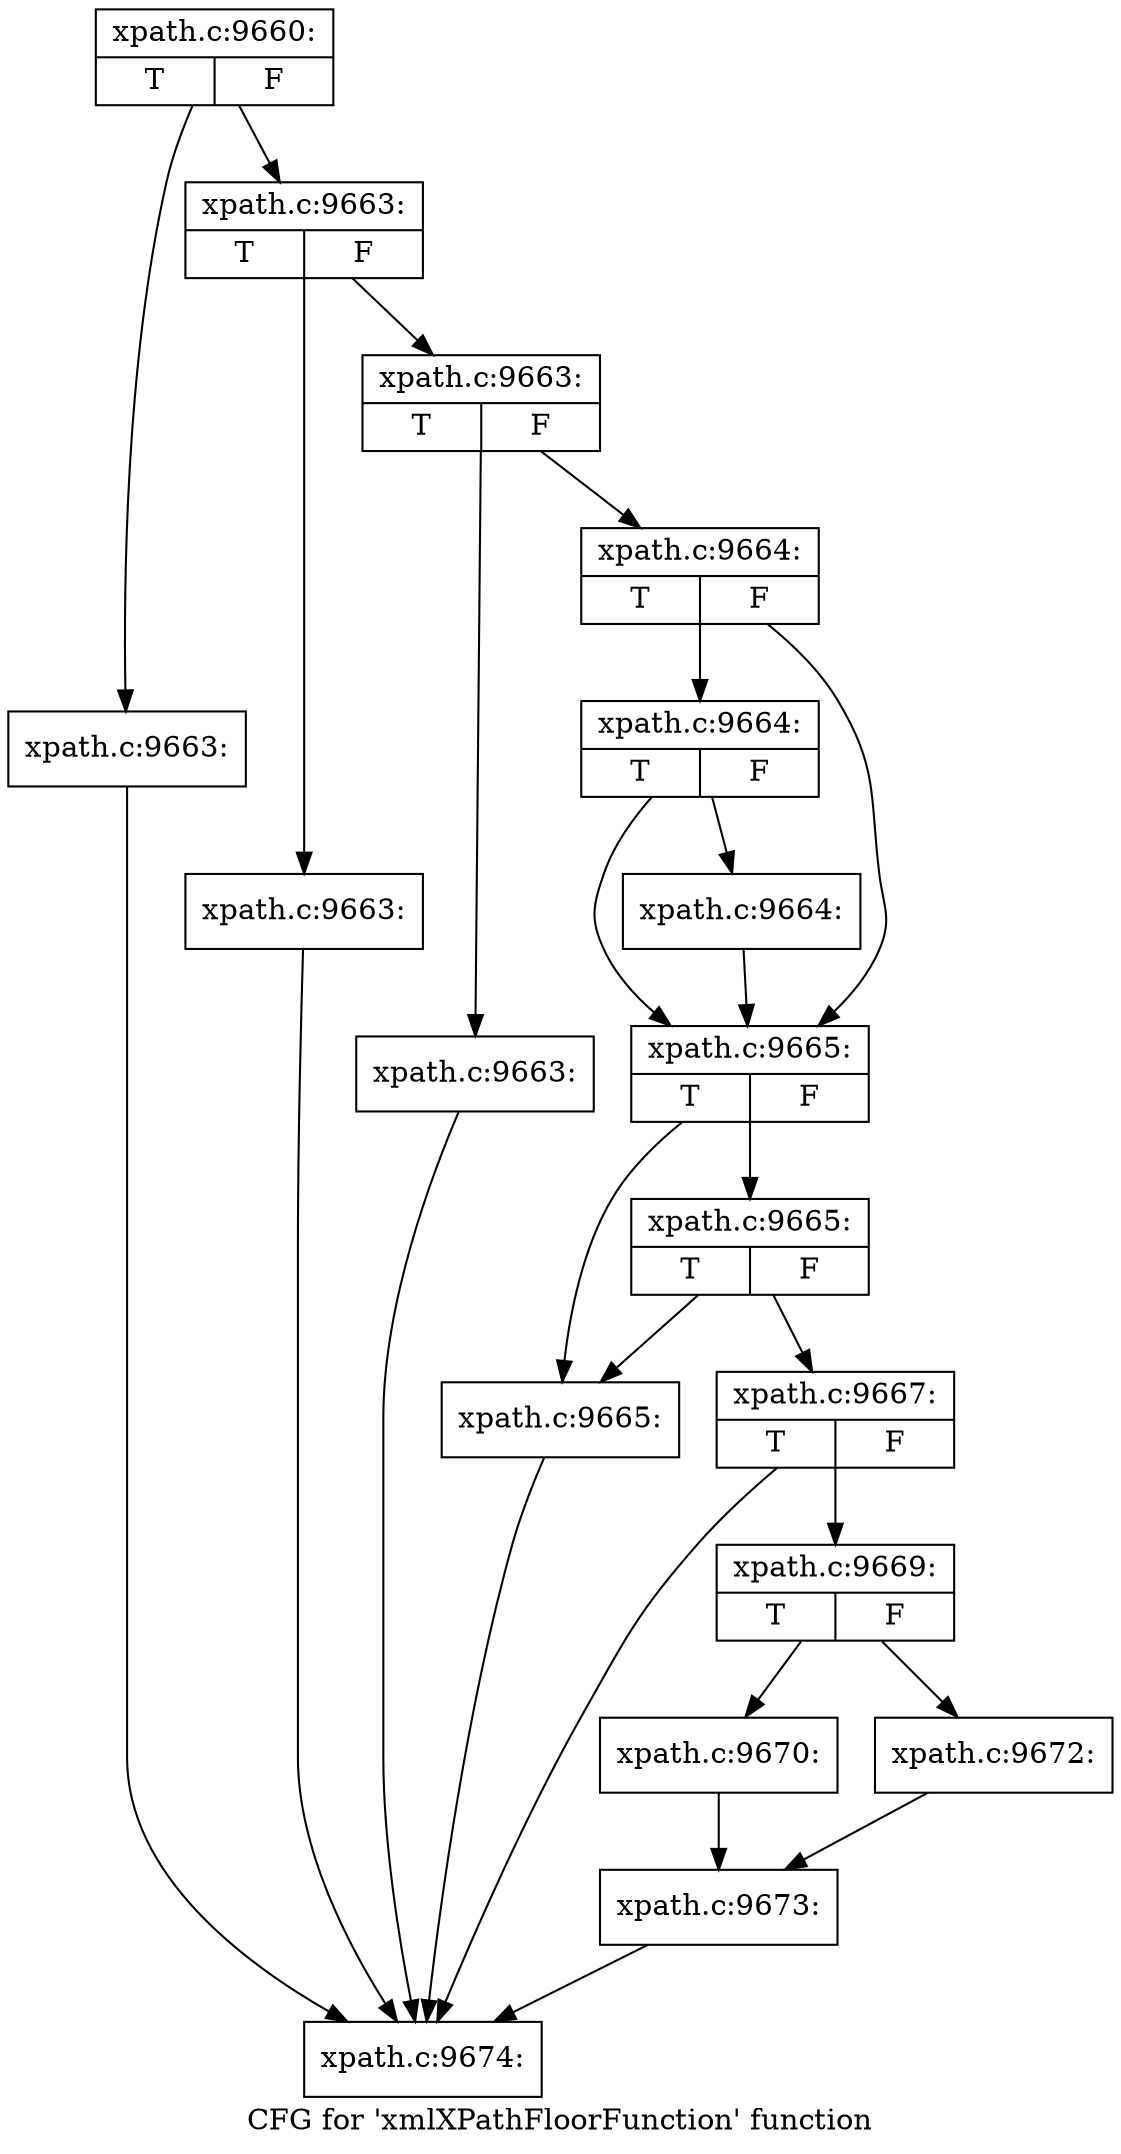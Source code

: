 digraph "CFG for 'xmlXPathFloorFunction' function" {
	label="CFG for 'xmlXPathFloorFunction' function";

	Node0x4af14f0 [shape=record,label="{xpath.c:9660:|{<s0>T|<s1>F}}"];
	Node0x4af14f0 -> Node0x4af1f80;
	Node0x4af14f0 -> Node0x4af1fd0;
	Node0x4af1f80 [shape=record,label="{xpath.c:9663:}"];
	Node0x4af1f80 -> Node0x4af4a40;
	Node0x4af1fd0 [shape=record,label="{xpath.c:9663:|{<s0>T|<s1>F}}"];
	Node0x4af1fd0 -> Node0x4af2290;
	Node0x4af1fd0 -> Node0x4af22e0;
	Node0x4af2290 [shape=record,label="{xpath.c:9663:}"];
	Node0x4af2290 -> Node0x4af4a40;
	Node0x4af22e0 [shape=record,label="{xpath.c:9663:|{<s0>T|<s1>F}}"];
	Node0x4af22e0 -> Node0x4af26b0;
	Node0x4af22e0 -> Node0x4af2700;
	Node0x4af26b0 [shape=record,label="{xpath.c:9663:}"];
	Node0x4af26b0 -> Node0x4af4a40;
	Node0x4af2700 [shape=record,label="{xpath.c:9664:|{<s0>T|<s1>F}}"];
	Node0x4af2700 -> Node0x4af2eb0;
	Node0x4af2700 -> Node0x4af2e60;
	Node0x4af2eb0 [shape=record,label="{xpath.c:9664:|{<s0>T|<s1>F}}"];
	Node0x4af2eb0 -> Node0x4af2e10;
	Node0x4af2eb0 -> Node0x4af2e60;
	Node0x4af2e10 [shape=record,label="{xpath.c:9664:}"];
	Node0x4af2e10 -> Node0x4af2e60;
	Node0x4af2e60 [shape=record,label="{xpath.c:9665:|{<s0>T|<s1>F}}"];
	Node0x4af2e60 -> Node0x4af36e0;
	Node0x4af2e60 -> Node0x4af3780;
	Node0x4af3780 [shape=record,label="{xpath.c:9665:|{<s0>T|<s1>F}}"];
	Node0x4af3780 -> Node0x4af36e0;
	Node0x4af3780 -> Node0x4af3730;
	Node0x4af36e0 [shape=record,label="{xpath.c:9665:}"];
	Node0x4af36e0 -> Node0x4af4a40;
	Node0x4af3730 [shape=record,label="{xpath.c:9667:|{<s0>T|<s1>F}}"];
	Node0x4af3730 -> Node0x4af49f0;
	Node0x4af3730 -> Node0x4af4a40;
	Node0x4af49f0 [shape=record,label="{xpath.c:9669:|{<s0>T|<s1>F}}"];
	Node0x4af49f0 -> Node0x4af50c0;
	Node0x4af49f0 -> Node0x4af5160;
	Node0x4af50c0 [shape=record,label="{xpath.c:9670:}"];
	Node0x4af50c0 -> Node0x4af5110;
	Node0x4af5160 [shape=record,label="{xpath.c:9672:}"];
	Node0x4af5160 -> Node0x4af5110;
	Node0x4af5110 [shape=record,label="{xpath.c:9673:}"];
	Node0x4af5110 -> Node0x4af4a40;
	Node0x4af4a40 [shape=record,label="{xpath.c:9674:}"];
}
